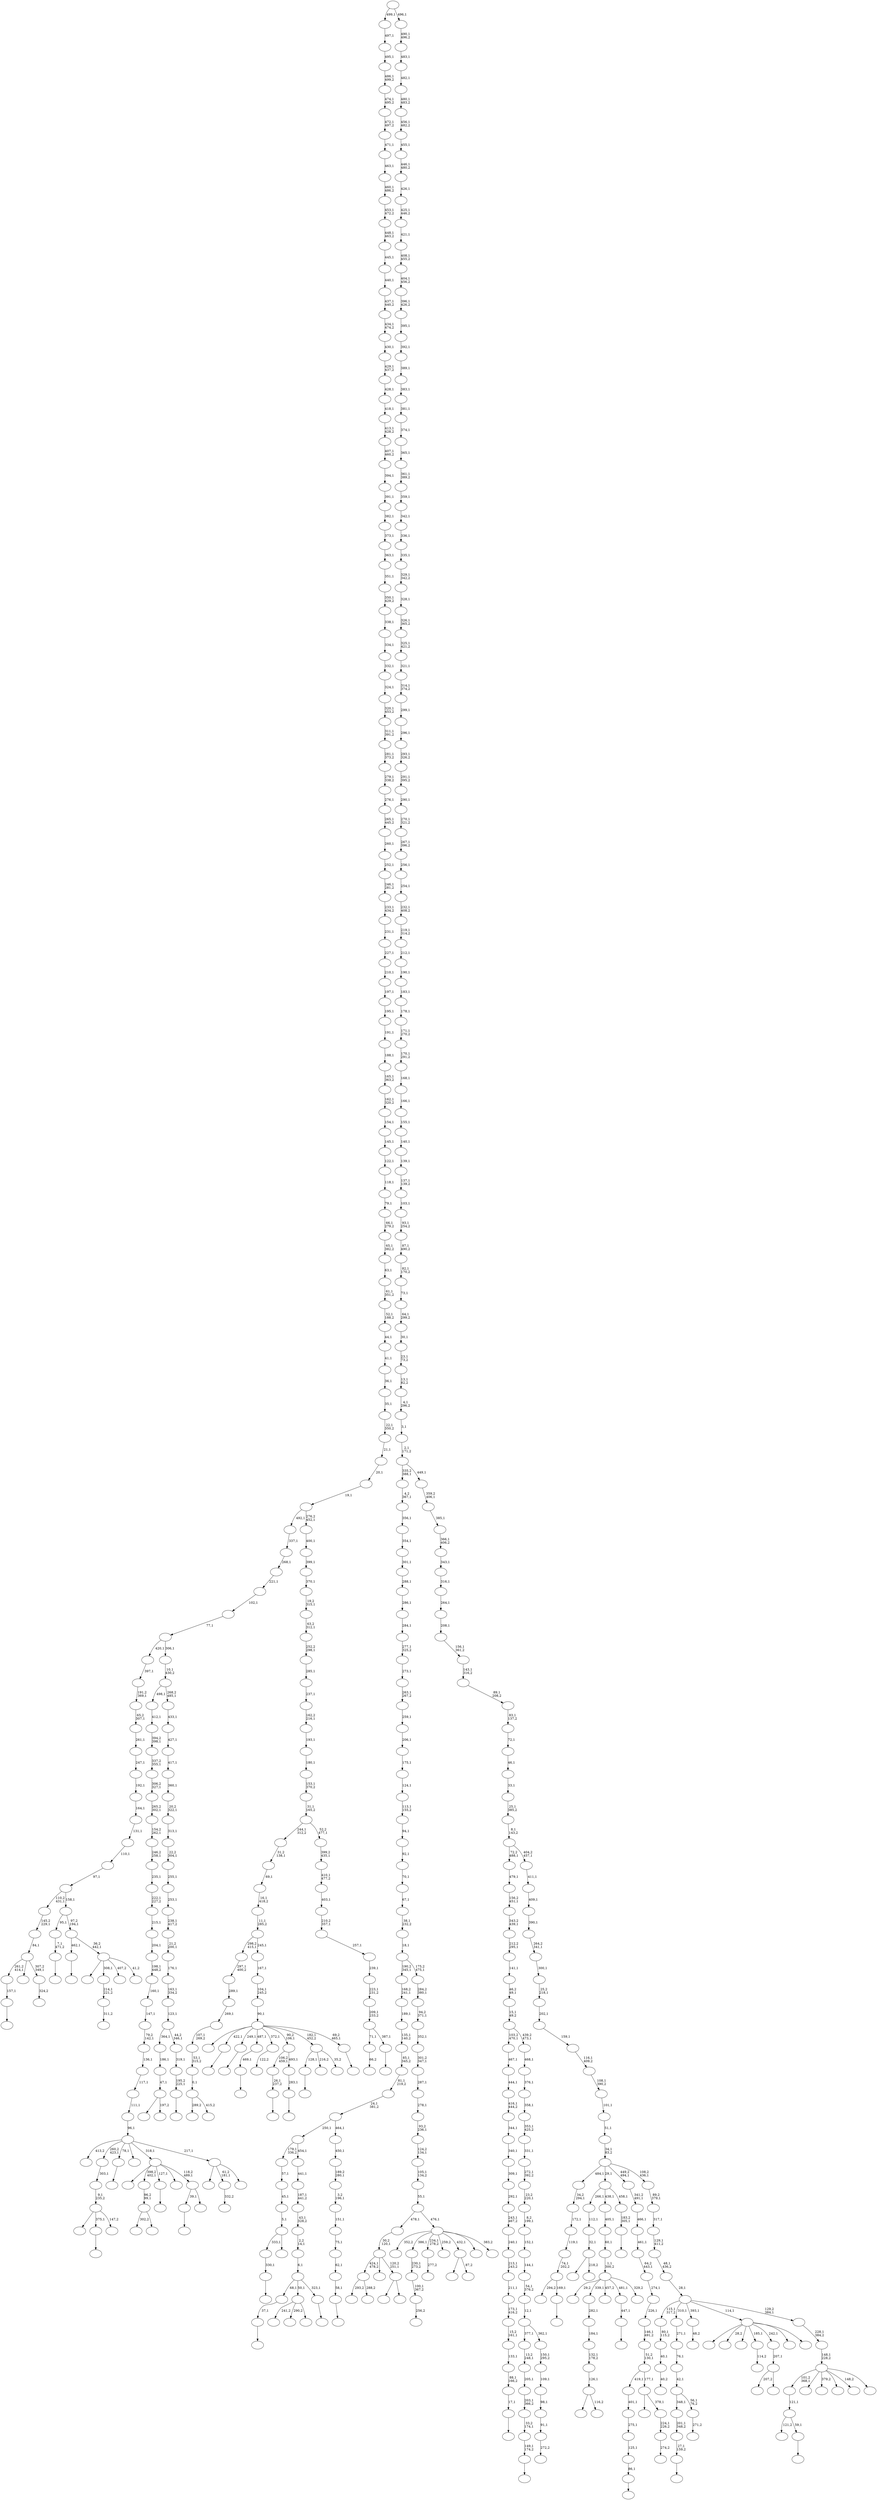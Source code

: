 digraph T {
	600 [label=""]
	599 [label=""]
	598 [label=""]
	597 [label=""]
	596 [label=""]
	595 [label=""]
	594 [label=""]
	593 [label=""]
	592 [label=""]
	591 [label=""]
	590 [label=""]
	589 [label=""]
	588 [label=""]
	587 [label=""]
	586 [label=""]
	585 [label=""]
	584 [label=""]
	583 [label=""]
	582 [label=""]
	581 [label=""]
	580 [label=""]
	579 [label=""]
	578 [label=""]
	577 [label=""]
	576 [label=""]
	575 [label=""]
	574 [label=""]
	573 [label=""]
	572 [label=""]
	571 [label=""]
	570 [label=""]
	569 [label=""]
	568 [label=""]
	567 [label=""]
	566 [label=""]
	565 [label=""]
	564 [label=""]
	563 [label=""]
	562 [label=""]
	561 [label=""]
	560 [label=""]
	559 [label=""]
	558 [label=""]
	557 [label=""]
	556 [label=""]
	555 [label=""]
	554 [label=""]
	553 [label=""]
	552 [label=""]
	551 [label=""]
	550 [label=""]
	549 [label=""]
	548 [label=""]
	547 [label=""]
	546 [label=""]
	545 [label=""]
	544 [label=""]
	543 [label=""]
	542 [label=""]
	541 [label=""]
	540 [label=""]
	539 [label=""]
	538 [label=""]
	537 [label=""]
	536 [label=""]
	535 [label=""]
	534 [label=""]
	533 [label=""]
	532 [label=""]
	531 [label=""]
	530 [label=""]
	529 [label=""]
	528 [label=""]
	527 [label=""]
	526 [label=""]
	525 [label=""]
	524 [label=""]
	523 [label=""]
	522 [label=""]
	521 [label=""]
	520 [label=""]
	519 [label=""]
	518 [label=""]
	517 [label=""]
	516 [label=""]
	515 [label=""]
	514 [label=""]
	513 [label=""]
	512 [label=""]
	511 [label=""]
	510 [label=""]
	509 [label=""]
	508 [label=""]
	507 [label=""]
	506 [label=""]
	505 [label=""]
	504 [label=""]
	503 [label=""]
	502 [label=""]
	501 [label=""]
	500 [label=""]
	499 [label=""]
	498 [label=""]
	497 [label=""]
	496 [label=""]
	495 [label=""]
	494 [label=""]
	493 [label=""]
	492 [label=""]
	491 [label=""]
	490 [label=""]
	489 [label=""]
	488 [label=""]
	487 [label=""]
	486 [label=""]
	485 [label=""]
	484 [label=""]
	483 [label=""]
	482 [label=""]
	481 [label=""]
	480 [label=""]
	479 [label=""]
	478 [label=""]
	477 [label=""]
	476 [label=""]
	475 [label=""]
	474 [label=""]
	473 [label=""]
	472 [label=""]
	471 [label=""]
	470 [label=""]
	469 [label=""]
	468 [label=""]
	467 [label=""]
	466 [label=""]
	465 [label=""]
	464 [label=""]
	463 [label=""]
	462 [label=""]
	461 [label=""]
	460 [label=""]
	459 [label=""]
	458 [label=""]
	457 [label=""]
	456 [label=""]
	455 [label=""]
	454 [label=""]
	453 [label=""]
	452 [label=""]
	451 [label=""]
	450 [label=""]
	449 [label=""]
	448 [label=""]
	447 [label=""]
	446 [label=""]
	445 [label=""]
	444 [label=""]
	443 [label=""]
	442 [label=""]
	441 [label=""]
	440 [label=""]
	439 [label=""]
	438 [label=""]
	437 [label=""]
	436 [label=""]
	435 [label=""]
	434 [label=""]
	433 [label=""]
	432 [label=""]
	431 [label=""]
	430 [label=""]
	429 [label=""]
	428 [label=""]
	427 [label=""]
	426 [label=""]
	425 [label=""]
	424 [label=""]
	423 [label=""]
	422 [label=""]
	421 [label=""]
	420 [label=""]
	419 [label=""]
	418 [label=""]
	417 [label=""]
	416 [label=""]
	415 [label=""]
	414 [label=""]
	413 [label=""]
	412 [label=""]
	411 [label=""]
	410 [label=""]
	409 [label=""]
	408 [label=""]
	407 [label=""]
	406 [label=""]
	405 [label=""]
	404 [label=""]
	403 [label=""]
	402 [label=""]
	401 [label=""]
	400 [label=""]
	399 [label=""]
	398 [label=""]
	397 [label=""]
	396 [label=""]
	395 [label=""]
	394 [label=""]
	393 [label=""]
	392 [label=""]
	391 [label=""]
	390 [label=""]
	389 [label=""]
	388 [label=""]
	387 [label=""]
	386 [label=""]
	385 [label=""]
	384 [label=""]
	383 [label=""]
	382 [label=""]
	381 [label=""]
	380 [label=""]
	379 [label=""]
	378 [label=""]
	377 [label=""]
	376 [label=""]
	375 [label=""]
	374 [label=""]
	373 [label=""]
	372 [label=""]
	371 [label=""]
	370 [label=""]
	369 [label=""]
	368 [label=""]
	367 [label=""]
	366 [label=""]
	365 [label=""]
	364 [label=""]
	363 [label=""]
	362 [label=""]
	361 [label=""]
	360 [label=""]
	359 [label=""]
	358 [label=""]
	357 [label=""]
	356 [label=""]
	355 [label=""]
	354 [label=""]
	353 [label=""]
	352 [label=""]
	351 [label=""]
	350 [label=""]
	349 [label=""]
	348 [label=""]
	347 [label=""]
	346 [label=""]
	345 [label=""]
	344 [label=""]
	343 [label=""]
	342 [label=""]
	341 [label=""]
	340 [label=""]
	339 [label=""]
	338 [label=""]
	337 [label=""]
	336 [label=""]
	335 [label=""]
	334 [label=""]
	333 [label=""]
	332 [label=""]
	331 [label=""]
	330 [label=""]
	329 [label=""]
	328 [label=""]
	327 [label=""]
	326 [label=""]
	325 [label=""]
	324 [label=""]
	323 [label=""]
	322 [label=""]
	321 [label=""]
	320 [label=""]
	319 [label=""]
	318 [label=""]
	317 [label=""]
	316 [label=""]
	315 [label=""]
	314 [label=""]
	313 [label=""]
	312 [label=""]
	311 [label=""]
	310 [label=""]
	309 [label=""]
	308 [label=""]
	307 [label=""]
	306 [label=""]
	305 [label=""]
	304 [label=""]
	303 [label=""]
	302 [label=""]
	301 [label=""]
	300 [label=""]
	299 [label=""]
	298 [label=""]
	297 [label=""]
	296 [label=""]
	295 [label=""]
	294 [label=""]
	293 [label=""]
	292 [label=""]
	291 [label=""]
	290 [label=""]
	289 [label=""]
	288 [label=""]
	287 [label=""]
	286 [label=""]
	285 [label=""]
	284 [label=""]
	283 [label=""]
	282 [label=""]
	281 [label=""]
	280 [label=""]
	279 [label=""]
	278 [label=""]
	277 [label=""]
	276 [label=""]
	275 [label=""]
	274 [label=""]
	273 [label=""]
	272 [label=""]
	271 [label=""]
	270 [label=""]
	269 [label=""]
	268 [label=""]
	267 [label=""]
	266 [label=""]
	265 [label=""]
	264 [label=""]
	263 [label=""]
	262 [label=""]
	261 [label=""]
	260 [label=""]
	259 [label=""]
	258 [label=""]
	257 [label=""]
	256 [label=""]
	255 [label=""]
	254 [label=""]
	253 [label=""]
	252 [label=""]
	251 [label=""]
	250 [label=""]
	249 [label=""]
	248 [label=""]
	247 [label=""]
	246 [label=""]
	245 [label=""]
	244 [label=""]
	243 [label=""]
	242 [label=""]
	241 [label=""]
	240 [label=""]
	239 [label=""]
	238 [label=""]
	237 [label=""]
	236 [label=""]
	235 [label=""]
	234 [label=""]
	233 [label=""]
	232 [label=""]
	231 [label=""]
	230 [label=""]
	229 [label=""]
	228 [label=""]
	227 [label=""]
	226 [label=""]
	225 [label=""]
	224 [label=""]
	223 [label=""]
	222 [label=""]
	221 [label=""]
	220 [label=""]
	219 [label=""]
	218 [label=""]
	217 [label=""]
	216 [label=""]
	215 [label=""]
	214 [label=""]
	213 [label=""]
	212 [label=""]
	211 [label=""]
	210 [label=""]
	209 [label=""]
	208 [label=""]
	207 [label=""]
	206 [label=""]
	205 [label=""]
	204 [label=""]
	203 [label=""]
	202 [label=""]
	201 [label=""]
	200 [label=""]
	199 [label=""]
	198 [label=""]
	197 [label=""]
	196 [label=""]
	195 [label=""]
	194 [label=""]
	193 [label=""]
	192 [label=""]
	191 [label=""]
	190 [label=""]
	189 [label=""]
	188 [label=""]
	187 [label=""]
	186 [label=""]
	185 [label=""]
	184 [label=""]
	183 [label=""]
	182 [label=""]
	181 [label=""]
	180 [label=""]
	179 [label=""]
	178 [label=""]
	177 [label=""]
	176 [label=""]
	175 [label=""]
	174 [label=""]
	173 [label=""]
	172 [label=""]
	171 [label=""]
	170 [label=""]
	169 [label=""]
	168 [label=""]
	167 [label=""]
	166 [label=""]
	165 [label=""]
	164 [label=""]
	163 [label=""]
	162 [label=""]
	161 [label=""]
	160 [label=""]
	159 [label=""]
	158 [label=""]
	157 [label=""]
	156 [label=""]
	155 [label=""]
	154 [label=""]
	153 [label=""]
	152 [label=""]
	151 [label=""]
	150 [label=""]
	149 [label=""]
	148 [label=""]
	147 [label=""]
	146 [label=""]
	145 [label=""]
	144 [label=""]
	143 [label=""]
	142 [label=""]
	141 [label=""]
	140 [label=""]
	139 [label=""]
	138 [label=""]
	137 [label=""]
	136 [label=""]
	135 [label=""]
	134 [label=""]
	133 [label=""]
	132 [label=""]
	131 [label=""]
	130 [label=""]
	129 [label=""]
	128 [label=""]
	127 [label=""]
	126 [label=""]
	125 [label=""]
	124 [label=""]
	123 [label=""]
	122 [label=""]
	121 [label=""]
	120 [label=""]
	119 [label=""]
	118 [label=""]
	117 [label=""]
	116 [label=""]
	115 [label=""]
	114 [label=""]
	113 [label=""]
	112 [label=""]
	111 [label=""]
	110 [label=""]
	109 [label=""]
	108 [label=""]
	107 [label=""]
	106 [label=""]
	105 [label=""]
	104 [label=""]
	103 [label=""]
	102 [label=""]
	101 [label=""]
	100 [label=""]
	99 [label=""]
	98 [label=""]
	97 [label=""]
	96 [label=""]
	95 [label=""]
	94 [label=""]
	93 [label=""]
	92 [label=""]
	91 [label=""]
	90 [label=""]
	89 [label=""]
	88 [label=""]
	87 [label=""]
	86 [label=""]
	85 [label=""]
	84 [label=""]
	83 [label=""]
	82 [label=""]
	81 [label=""]
	80 [label=""]
	79 [label=""]
	78 [label=""]
	77 [label=""]
	76 [label=""]
	75 [label=""]
	74 [label=""]
	73 [label=""]
	72 [label=""]
	71 [label=""]
	70 [label=""]
	69 [label=""]
	68 [label=""]
	67 [label=""]
	66 [label=""]
	65 [label=""]
	64 [label=""]
	63 [label=""]
	62 [label=""]
	61 [label=""]
	60 [label=""]
	59 [label=""]
	58 [label=""]
	57 [label=""]
	56 [label=""]
	55 [label=""]
	54 [label=""]
	53 [label=""]
	52 [label=""]
	51 [label=""]
	50 [label=""]
	49 [label=""]
	48 [label=""]
	47 [label=""]
	46 [label=""]
	45 [label=""]
	44 [label=""]
	43 [label=""]
	42 [label=""]
	41 [label=""]
	40 [label=""]
	39 [label=""]
	38 [label=""]
	37 [label=""]
	36 [label=""]
	35 [label=""]
	34 [label=""]
	33 [label=""]
	32 [label=""]
	31 [label=""]
	30 [label=""]
	29 [label=""]
	28 [label=""]
	27 [label=""]
	26 [label=""]
	25 [label=""]
	24 [label=""]
	23 [label=""]
	22 [label=""]
	21 [label=""]
	20 [label=""]
	19 [label=""]
	18 [label=""]
	17 [label=""]
	16 [label=""]
	15 [label=""]
	14 [label=""]
	13 [label=""]
	12 [label=""]
	11 [label=""]
	10 [label=""]
	9 [label=""]
	8 [label=""]
	7 [label=""]
	6 [label=""]
	5 [label=""]
	4 [label=""]
	3 [label=""]
	2 [label=""]
	1 [label=""]
	0 [label=""]
	596 -> 597 [label=""]
	595 -> 596 [label="37,1"]
	592 -> 593 [label=""]
	591 -> 594 [label="121,2"]
	591 -> 592 [label="59,1"]
	590 -> 591 [label="121,1"]
	587 -> 588 [label="66,2"]
	583 -> 584 [label=""]
	582 -> 583 [label="86,1"]
	581 -> 582 [label="125,1"]
	580 -> 581 [label="275,1"]
	579 -> 580 [label="401,1"]
	577 -> 585 [label="302,2"]
	577 -> 578 [label=""]
	576 -> 577 [label="96,2\n99,1"]
	569 -> 570 [label=""]
	568 -> 569 [label="17,1"]
	567 -> 568 [label="88,1\n166,2"]
	566 -> 567 [label="133,1"]
	565 -> 566 [label="15,2\n161,1"]
	564 -> 565 [label="173,1\n416,2"]
	563 -> 564 [label="211,1"]
	562 -> 563 [label="213,1\n243,2"]
	561 -> 562 [label="240,1"]
	560 -> 561 [label="243,1\n467,2"]
	559 -> 560 [label="292,1"]
	558 -> 559 [label="309,1"]
	557 -> 558 [label="340,1"]
	556 -> 557 [label="344,1"]
	555 -> 556 [label="416,1\n444,2"]
	554 -> 555 [label="444,1"]
	553 -> 554 [label="467,1"]
	549 -> 598 [label=""]
	549 -> 550 [label="197,2"]
	548 -> 549 [label="47,1"]
	547 -> 548 [label="186,1"]
	541 -> 542 [label=""]
	540 -> 541 [label="26,1\n237,2"]
	538 -> 571 [label="241,2"]
	538 -> 552 [label="290,2"]
	538 -> 539 [label=""]
	535 -> 543 [label=""]
	535 -> 536 [label="218,2"]
	534 -> 535 [label="32,1"]
	533 -> 534 [label="112,1"]
	531 -> 532 [label=""]
	529 -> 530 [label=""]
	528 -> 529 [label="7,1\n471,2"]
	526 -> 527 [label=""]
	523 -> 524 [label="40,2"]
	522 -> 523 [label="40,1"]
	521 -> 522 [label="80,1\n115,2"]
	517 -> 518 [label=""]
	516 -> 551 [label="294,2"]
	516 -> 517 [label="169,1"]
	515 -> 516 [label="74,1\n202,2"]
	514 -> 515 [label="119,1"]
	513 -> 514 [label="172,1"]
	512 -> 513 [label="34,2\n294,1"]
	509 -> 510 [label=""]
	508 -> 509 [label="27,1\n159,2"]
	507 -> 508 [label="201,1\n348,2"]
	505 -> 511 [label="293,2"]
	505 -> 506 [label="288,2"]
	503 -> 504 [label=""]
	500 -> 519 [label="289,2"]
	500 -> 501 [label="415,2"]
	499 -> 500 [label="0,1"]
	498 -> 499 [label="53,1\n315,2"]
	497 -> 498 [label="107,1\n269,2"]
	496 -> 497 [label="269,1"]
	495 -> 496 [label="289,1"]
	494 -> 495 [label="297,1\n400,2"]
	492 -> 493 [label=""]
	491 -> 492 [label="157,1"]
	489 -> 490 [label="256,2"]
	488 -> 489 [label="100,1\n367,2"]
	487 -> 488 [label="230,1\n273,2"]
	485 -> 486 [label=""]
	484 -> 485 [label="149,1\n174,2"]
	483 -> 484 [label="33,2\n174,1"]
	482 -> 483 [label="203,1\n366,2"]
	481 -> 482 [label="205,1"]
	480 -> 481 [label="13,2\n248,1"]
	478 -> 479 [label="272,2"]
	477 -> 478 [label="91,1"]
	476 -> 477 [label="98,1"]
	475 -> 476 [label="109,1"]
	474 -> 475 [label="150,1\n295,2"]
	473 -> 480 [label="377,1"]
	473 -> 474 [label="362,1"]
	472 -> 473 [label="12,1"]
	471 -> 472 [label="54,1\n376,2"]
	470 -> 471 [label="144,1"]
	469 -> 470 [label="152,1"]
	468 -> 469 [label="8,2\n199,1"]
	467 -> 468 [label="23,2\n220,1"]
	466 -> 467 [label="272,1\n392,2"]
	465 -> 466 [label="331,1"]
	464 -> 465 [label="353,1\n425,2"]
	463 -> 464 [label="358,1"]
	462 -> 463 [label="376,1"]
	461 -> 462 [label="468,1"]
	460 -> 553 [label="103,2\n470,1"]
	460 -> 461 [label="439,2\n473,1"]
	459 -> 460 [label="15,1\n49,2"]
	458 -> 459 [label="46,2\n49,1"]
	457 -> 458 [label="141,1"]
	456 -> 457 [label="212,2\n295,1"]
	455 -> 456 [label="343,2\n439,1"]
	454 -> 455 [label="156,2\n451,1"]
	453 -> 454 [label="479,1"]
	450 -> 451 [label=""]
	447 -> 448 [label="277,2"]
	445 -> 502 [label=""]
	445 -> 446 [label="116,2"]
	444 -> 445 [label="126,1"]
	443 -> 444 [label="132,1\n178,2"]
	442 -> 443 [label="184,1"]
	441 -> 442 [label="282,1"]
	439 -> 440 [label=""]
	435 -> 589 [label=""]
	435 -> 503 [label="375,1"]
	435 -> 436 [label="147,2"]
	434 -> 435 [label="9,1\n235,2"]
	433 -> 434 [label="303,1"]
	431 -> 432 [label=""]
	430 -> 431 [label="330,1"]
	425 -> 426 [label=""]
	423 -> 430 [label="333,1"]
	423 -> 424 [label=""]
	422 -> 423 [label="5,1"]
	421 -> 422 [label="45,1"]
	420 -> 421 [label="57,1"]
	417 -> 418 [label=""]
	415 -> 416 [label=""]
	414 -> 415 [label="469,1"]
	412 -> 413 [label="122,2"]
	410 -> 411 [label=""]
	408 -> 409 [label=""]
	407 -> 408 [label="447,1"]
	405 -> 406 [label=""]
	404 -> 405 [label="283,1"]
	403 -> 540 [label="106,2\n459,1"]
	403 -> 404 [label="493,1"]
	401 -> 402 [label="114,2"]
	398 -> 399 [label="324,2"]
	397 -> 491 [label="261,2\n414,1"]
	397 -> 428 [label=""]
	397 -> 398 [label="307,2\n349,1"]
	396 -> 397 [label="84,1"]
	395 -> 396 [label="145,2\n229,1"]
	393 -> 573 [label="207,2"]
	393 -> 394 [label=""]
	392 -> 393 [label="207,1"]
	389 -> 574 [label="29,2"]
	389 -> 441 [label="339,1"]
	389 -> 437 [label="457,2"]
	389 -> 407 [label="481,1"]
	389 -> 390 [label="329,2"]
	388 -> 389 [label="1,1\n300,2"]
	387 -> 388 [label="60,1"]
	386 -> 387 [label="405,1"]
	384 -> 385 [label="311,2"]
	383 -> 384 [label="214,1\n221,2"]
	381 -> 382 [label=""]
	380 -> 381 [label="183,2\n305,1"]
	379 -> 533 [label="266,1"]
	379 -> 386 [label="438,1"]
	379 -> 380 [label="458,1"]
	377 -> 531 [label="128,1"]
	377 -> 520 [label="216,2"]
	377 -> 378 [label="35,2"]
	373 -> 374 [label="271,2"]
	372 -> 507 [label="348,1"]
	372 -> 373 [label="56,1\n76,2"]
	371 -> 372 [label="42,1"]
	370 -> 371 [label="76,1"]
	369 -> 370 [label="271,1"]
	367 -> 450 [label="39,1"]
	367 -> 368 [label=""]
	366 -> 600 [label=""]
	366 -> 576 [label="398,2\n402,1"]
	366 -> 425 [label="127,1"]
	366 -> 400 [label=""]
	366 -> 367 [label="118,2\n489,1"]
	364 -> 365 [label="332,2"]
	362 -> 363 [label=""]
	361 -> 595 [label="68,1"]
	361 -> 538 [label="50,1"]
	361 -> 362 [label="323,1"]
	360 -> 361 [label="6,1"]
	359 -> 360 [label="2,2\n14,1"]
	358 -> 359 [label="43,1\n328,2"]
	357 -> 358 [label="187,1\n441,2"]
	356 -> 357 [label="441,1"]
	355 -> 420 [label="179,1\n336,2"]
	355 -> 356 [label="454,1"]
	352 -> 537 [label=""]
	352 -> 383 [label="308,1"]
	352 -> 375 [label="407,2"]
	352 -> 353 [label="41,2"]
	351 -> 526 [label="462,1"]
	351 -> 352 [label="36,2\n442,1"]
	350 -> 528 [label="95,1"]
	350 -> 351 [label="97,2\n194,1"]
	349 -> 395 [label="110,2\n431,1"]
	349 -> 350 [label="158,1"]
	348 -> 349 [label="97,1"]
	347 -> 348 [label="110,1"]
	346 -> 347 [label="131,1"]
	345 -> 346 [label="164,1"]
	344 -> 345 [label="192,1"]
	343 -> 344 [label="247,1"]
	342 -> 343 [label="261,1"]
	341 -> 342 [label="65,2\n307,1"]
	340 -> 341 [label="191,2\n369,1"]
	339 -> 340 [label="397,1"]
	337 -> 572 [label=""]
	337 -> 364 [label="61,2\n181,1"]
	337 -> 338 [label=""]
	336 -> 452 [label="413,2"]
	336 -> 433 [label="260,2\n423,1"]
	336 -> 410 [label="78,1"]
	336 -> 376 [label=""]
	336 -> 366 [label="318,1"]
	336 -> 337 [label="217,1"]
	335 -> 336 [label="96,1"]
	334 -> 335 [label="111,1"]
	333 -> 334 [label="117,1"]
	332 -> 333 [label="136,1"]
	331 -> 332 [label="79,2\n142,1"]
	330 -> 331 [label="147,1"]
	329 -> 330 [label="160,1"]
	328 -> 329 [label="198,1\n448,2"]
	327 -> 328 [label="204,1"]
	326 -> 327 [label="215,1"]
	325 -> 326 [label="222,1\n227,2"]
	324 -> 325 [label="235,1"]
	323 -> 324 [label="246,2\n258,1"]
	322 -> 323 [label="154,2\n262,1"]
	321 -> 322 [label="265,2\n302,1"]
	320 -> 321 [label="306,2\n327,1"]
	319 -> 320 [label="337,2\n355,1"]
	318 -> 319 [label="394,2\n398,1"]
	317 -> 318 [label="412,1"]
	315 -> 316 [label=""]
	314 -> 315 [label="58,1"]
	313 -> 314 [label="62,1"]
	312 -> 313 [label="75,1"]
	311 -> 312 [label="151,1"]
	310 -> 311 [label="3,2\n196,1"]
	309 -> 310 [label="189,2\n280,1"]
	308 -> 309 [label="450,1"]
	307 -> 355 [label="250,1"]
	307 -> 308 [label="464,1"]
	306 -> 307 [label="24,1\n381,2"]
	305 -> 306 [label="81,1\n219,2"]
	304 -> 305 [label="85,1\n345,2"]
	303 -> 304 [label="135,1\n140,2"]
	302 -> 303 [label="189,1"]
	301 -> 302 [label="168,2\n241,1"]
	299 -> 419 [label=""]
	299 -> 300 [label="87,2"]
	297 -> 298 [label=""]
	296 -> 575 [label=""]
	296 -> 439 [label="422,1"]
	296 -> 417 [label="249,1"]
	296 -> 414 [label="487,1"]
	296 -> 412 [label="372,1"]
	296 -> 403 [label="90,2\n106,1"]
	296 -> 377 [label="182,1\n452,2"]
	296 -> 297 [label="69,2\n465,1"]
	295 -> 296 [label="90,1"]
	294 -> 295 [label="104,1\n245,2"]
	293 -> 294 [label="167,1"]
	292 -> 494 [label="298,2\n415,1"]
	292 -> 293 [label="245,1"]
	291 -> 292 [label="11,1\n285,2"]
	290 -> 291 [label="16,1\n418,2"]
	289 -> 290 [label="69,1"]
	288 -> 289 [label="31,2\n138,1"]
	286 -> 287 [label="274,2"]
	285 -> 286 [label="224,1\n226,2"]
	284 -> 438 [label=""]
	284 -> 285 [label="378,1"]
	283 -> 579 [label="419,1"]
	283 -> 284 [label="177,1"]
	282 -> 283 [label="51,2\n130,1"]
	281 -> 282 [label="146,1\n491,2"]
	280 -> 281 [label="226,1"]
	279 -> 280 [label="274,1"]
	278 -> 279 [label="64,2\n443,1"]
	277 -> 278 [label="461,1"]
	276 -> 277 [label="466,1"]
	275 -> 276 [label="341,2\n491,1"]
	273 -> 599 [label=""]
	273 -> 274 [label=""]
	272 -> 505 [label="424,1\n478,2"]
	272 -> 391 [label=""]
	272 -> 273 [label="120,2\n251,1"]
	271 -> 272 [label="30,2\n120,1"]
	269 -> 270 [label=""]
	268 -> 269 [label="195,2\n225,1"]
	267 -> 268 [label="319,1"]
	266 -> 547 [label="364,1"]
	266 -> 267 [label="44,2\n346,1"]
	265 -> 266 [label="123,1"]
	264 -> 265 [label="163,1\n334,2"]
	263 -> 264 [label="176,1"]
	262 -> 263 [label="21,2\n200,1"]
	261 -> 262 [label="238,1\n417,2"]
	260 -> 261 [label="253,1"]
	259 -> 260 [label="255,1"]
	258 -> 259 [label="22,2\n304,1"]
	257 -> 258 [label="313,1"]
	256 -> 257 [label="20,2\n322,1"]
	255 -> 256 [label="360,1"]
	254 -> 255 [label="417,1"]
	253 -> 254 [label="427,1"]
	252 -> 253 [label="433,1"]
	251 -> 317 [label="498,1"]
	251 -> 252 [label="268,2\n485,1"]
	250 -> 251 [label="10,1\n430,2"]
	249 -> 339 [label="420,1"]
	249 -> 250 [label="306,1"]
	248 -> 249 [label="77,1"]
	247 -> 248 [label="102,1"]
	246 -> 247 [label="221,1"]
	245 -> 246 [label="268,1"]
	244 -> 245 [label="337,1"]
	241 -> 242 [label=""]
	240 -> 587 [label="71,1"]
	240 -> 241 [label="387,1"]
	239 -> 240 [label="209,1\n233,2"]
	238 -> 239 [label="223,1\n231,2"]
	237 -> 238 [label="239,1"]
	236 -> 237 [label="257,1"]
	235 -> 236 [label="210,2\n357,1"]
	234 -> 235 [label="403,1"]
	233 -> 234 [label="410,1\n477,2"]
	232 -> 233 [label="399,2\n435,1"]
	231 -> 288 [label="244,1\n312,2"]
	231 -> 232 [label="52,2\n477,1"]
	230 -> 231 [label="31,1\n165,2"]
	229 -> 230 [label="153,1\n370,2"]
	228 -> 229 [label="180,1"]
	227 -> 228 [label="193,1"]
	226 -> 227 [label="162,2\n216,1"]
	225 -> 226 [label="237,1"]
	224 -> 225 [label="285,1"]
	223 -> 224 [label="252,2\n298,1"]
	222 -> 223 [label="63,2\n312,1"]
	221 -> 222 [label="19,2\n315,1"]
	220 -> 221 [label="370,1"]
	219 -> 220 [label="399,1"]
	218 -> 219 [label="400,1"]
	217 -> 244 [label="492,1"]
	217 -> 218 [label="276,2\n452,1"]
	216 -> 217 [label="19,1"]
	215 -> 216 [label="20,1"]
	214 -> 215 [label="21,1"]
	213 -> 214 [label="22,1\n350,2"]
	212 -> 213 [label="35,1"]
	211 -> 212 [label="36,1"]
	210 -> 211 [label="41,1"]
	209 -> 210 [label="44,1"]
	208 -> 209 [label="52,1\n188,2"]
	207 -> 208 [label="61,1\n351,2"]
	206 -> 207 [label="63,1"]
	205 -> 206 [label="65,1\n382,2"]
	204 -> 205 [label="66,1\n279,2"]
	203 -> 204 [label="79,1"]
	202 -> 203 [label="118,1"]
	201 -> 202 [label="122,1"]
	200 -> 201 [label="145,1"]
	199 -> 200 [label="154,1"]
	198 -> 199 [label="162,1\n320,2"]
	197 -> 198 [label="165,1\n363,2"]
	196 -> 197 [label="188,1"]
	195 -> 196 [label="191,1"]
	194 -> 195 [label="195,1"]
	193 -> 194 [label="197,1"]
	192 -> 193 [label="210,1"]
	191 -> 192 [label="227,1"]
	190 -> 191 [label="231,1"]
	189 -> 190 [label="233,1\n434,2"]
	188 -> 189 [label="246,1\n281,2"]
	187 -> 188 [label="252,1"]
	186 -> 187 [label="260,1"]
	185 -> 186 [label="265,1\n445,2"]
	184 -> 185 [label="276,1"]
	183 -> 184 [label="279,1\n338,2"]
	182 -> 183 [label="281,1\n373,2"]
	181 -> 182 [label="311,1\n391,2"]
	180 -> 181 [label="320,1\n453,2"]
	179 -> 180 [label="324,1"]
	178 -> 179 [label="332,1"]
	177 -> 178 [label="334,1"]
	176 -> 177 [label="338,1"]
	175 -> 176 [label="350,1\n429,2"]
	174 -> 175 [label="351,1"]
	173 -> 174 [label="363,1"]
	172 -> 173 [label="373,1"]
	171 -> 172 [label="382,1"]
	170 -> 171 [label="391,1"]
	169 -> 170 [label="394,1"]
	168 -> 169 [label="407,1\n460,2"]
	167 -> 168 [label="413,1\n428,2"]
	166 -> 167 [label="418,1"]
	165 -> 166 [label="428,1"]
	164 -> 165 [label="429,1\n437,2"]
	163 -> 164 [label="430,1"]
	162 -> 163 [label="434,1\n474,2"]
	161 -> 162 [label="437,1\n440,2"]
	160 -> 161 [label="440,1"]
	159 -> 160 [label="445,1"]
	158 -> 159 [label="448,1\n463,2"]
	157 -> 158 [label="453,1\n472,2"]
	156 -> 157 [label="460,1\n486,2"]
	155 -> 156 [label="463,1"]
	154 -> 155 [label="471,1"]
	153 -> 154 [label="472,1\n497,2"]
	152 -> 153 [label="474,1\n495,2"]
	151 -> 152 [label="486,1\n499,2"]
	150 -> 151 [label="495,1"]
	149 -> 150 [label="497,1"]
	147 -> 148 [label="48,2"]
	144 -> 544 [label="352,2"]
	144 -> 487 [label="386,1"]
	144 -> 447 [label="234,1\n278,2"]
	144 -> 429 [label="259,2"]
	144 -> 299 [label="432,1"]
	144 -> 243 [label=""]
	144 -> 145 [label="383,2"]
	143 -> 271 [label="478,1"]
	143 -> 144 [label="476,1"]
	142 -> 143 [label="55,1"]
	141 -> 142 [label="105,1\n134,2"]
	140 -> 141 [label="124,2\n134,1"]
	139 -> 140 [label="93,2\n236,1"]
	138 -> 139 [label="278,1"]
	137 -> 138 [label="287,1"]
	136 -> 137 [label="301,2\n347,1"]
	135 -> 136 [label="352,1"]
	134 -> 135 [label="94,2\n371,1"]
	133 -> 134 [label="284,2\n380,1"]
	132 -> 301 [label="190,2\n345,1"]
	132 -> 133 [label="175,2\n475,1"]
	131 -> 132 [label="18,1"]
	130 -> 131 [label="38,1\n232,2"]
	129 -> 130 [label="67,1"]
	128 -> 129 [label="70,1"]
	127 -> 128 [label="92,1"]
	126 -> 127 [label="94,1"]
	125 -> 126 [label="113,1\n155,2"]
	124 -> 125 [label="124,1"]
	123 -> 124 [label="175,1"]
	122 -> 123 [label="206,1"]
	121 -> 122 [label="259,1"]
	120 -> 121 [label="263,1\n267,2"]
	119 -> 120 [label="273,1"]
	118 -> 119 [label="277,1\n325,2"]
	117 -> 118 [label="284,1"]
	116 -> 117 [label="286,1"]
	115 -> 116 [label="288,1"]
	114 -> 115 [label="301,1"]
	113 -> 114 [label="354,1"]
	112 -> 113 [label="356,1"]
	111 -> 112 [label="4,2\n367,1"]
	109 -> 546 [label=""]
	109 -> 545 [label="28,2"]
	109 -> 449 [label=""]
	109 -> 401 [label="185,1"]
	109 -> 392 [label="242,1"]
	109 -> 146 [label=""]
	109 -> 110 [label=""]
	107 -> 590 [label="101,2\n368,1"]
	107 -> 586 [label=""]
	107 -> 525 [label="379,2"]
	107 -> 427 [label=""]
	107 -> 354 [label="148,2"]
	107 -> 108 [label=""]
	106 -> 107 [label="148,1\n228,2"]
	105 -> 106 [label="228,1\n384,2"]
	104 -> 521 [label="115,1\n317,2"]
	104 -> 369 [label="310,1"]
	104 -> 147 [label="393,1"]
	104 -> 109 [label="114,1"]
	104 -> 105 [label="129,2\n384,1"]
	103 -> 104 [label="28,1"]
	102 -> 103 [label="48,1\n436,2"]
	101 -> 102 [label="129,1\n411,2"]
	100 -> 101 [label="317,1"]
	99 -> 100 [label="89,2\n379,1"]
	98 -> 512 [label="484,1"]
	98 -> 379 [label="29,1"]
	98 -> 275 [label="449,2\n494,1"]
	98 -> 99 [label="108,2\n436,1"]
	97 -> 98 [label="34,1\n83,2"]
	96 -> 97 [label="51,1"]
	95 -> 96 [label="101,1"]
	94 -> 95 [label="108,1\n390,2"]
	93 -> 94 [label="116,1\n409,2"]
	92 -> 93 [label="159,1"]
	91 -> 92 [label="202,1"]
	90 -> 91 [label="25,2\n218,1"]
	89 -> 90 [label="300,1"]
	88 -> 89 [label="264,2\n341,1"]
	87 -> 88 [label="390,1"]
	86 -> 87 [label="409,1"]
	85 -> 86 [label="411,1"]
	84 -> 453 [label="72,2\n488,1"]
	84 -> 85 [label="404,2\n457,1"]
	83 -> 84 [label="8,1\n143,2"]
	82 -> 83 [label="25,1\n385,2"]
	81 -> 82 [label="33,1"]
	80 -> 81 [label="46,1"]
	79 -> 80 [label="72,1"]
	78 -> 79 [label="83,1\n137,2"]
	77 -> 78 [label="89,1\n208,2"]
	76 -> 77 [label="143,1\n316,2"]
	75 -> 76 [label="156,1\n361,2"]
	74 -> 75 [label="208,1"]
	73 -> 74 [label="264,1"]
	72 -> 73 [label="316,1"]
	71 -> 72 [label="343,1"]
	70 -> 71 [label="366,1\n406,2"]
	69 -> 70 [label="385,1"]
	68 -> 69 [label="359,2\n406,1"]
	67 -> 111 [label="335,2\n388,1"]
	67 -> 68 [label="449,1"]
	66 -> 67 [label="2,1\n171,2"]
	65 -> 66 [label="3,1"]
	64 -> 65 [label="4,1\n296,2"]
	63 -> 64 [label="13,1\n82,2"]
	62 -> 63 [label="23,1\n73,2"]
	61 -> 62 [label="30,1"]
	60 -> 61 [label="64,1\n299,2"]
	59 -> 60 [label="73,1"]
	58 -> 59 [label="82,1\n170,2"]
	57 -> 58 [label="87,1\n490,2"]
	56 -> 57 [label="93,1\n254,2"]
	55 -> 56 [label="103,1"]
	54 -> 55 [label="137,1\n139,2"]
	53 -> 54 [label="139,1"]
	52 -> 53 [label="140,1"]
	51 -> 52 [label="155,1"]
	50 -> 51 [label="166,1"]
	49 -> 50 [label="168,1"]
	48 -> 49 [label="170,1\n291,2"]
	47 -> 48 [label="171,1\n270,2"]
	46 -> 47 [label="178,1"]
	45 -> 46 [label="183,1"]
	44 -> 45 [label="190,1"]
	43 -> 44 [label="212,1"]
	42 -> 43 [label="219,1\n314,2"]
	41 -> 42 [label="232,1\n408,2"]
	40 -> 41 [label="254,1"]
	39 -> 40 [label="256,1"]
	38 -> 39 [label="267,1\n396,2"]
	37 -> 38 [label="270,1\n321,2"]
	36 -> 37 [label="290,1"]
	35 -> 36 [label="291,1\n395,2"]
	34 -> 35 [label="293,1\n326,2"]
	33 -> 34 [label="296,1"]
	32 -> 33 [label="299,1"]
	31 -> 32 [label="314,1\n374,2"]
	30 -> 31 [label="321,1"]
	29 -> 30 [label="325,1\n421,2"]
	28 -> 29 [label="326,1\n365,2"]
	27 -> 28 [label="328,1"]
	26 -> 27 [label="329,1\n342,2"]
	25 -> 26 [label="335,1"]
	24 -> 25 [label="336,1"]
	23 -> 24 [label="342,1"]
	22 -> 23 [label="359,1"]
	21 -> 22 [label="361,1\n389,2"]
	20 -> 21 [label="365,1"]
	19 -> 20 [label="374,1"]
	18 -> 19 [label="381,1"]
	17 -> 18 [label="383,1"]
	16 -> 17 [label="389,1"]
	15 -> 16 [label="392,1"]
	14 -> 15 [label="395,1"]
	13 -> 14 [label="396,1\n426,2"]
	12 -> 13 [label="404,1\n456,2"]
	11 -> 12 [label="408,1\n455,2"]
	10 -> 11 [label="421,1"]
	9 -> 10 [label="425,1\n446,2"]
	8 -> 9 [label="426,1"]
	7 -> 8 [label="446,1\n480,2"]
	6 -> 7 [label="455,1"]
	5 -> 6 [label="456,1\n482,2"]
	4 -> 5 [label="480,1\n483,2"]
	3 -> 4 [label="482,1"]
	2 -> 3 [label="483,1"]
	1 -> 2 [label="490,1\n496,2"]
	0 -> 149 [label="499,1"]
	0 -> 1 [label="496,1"]
}
